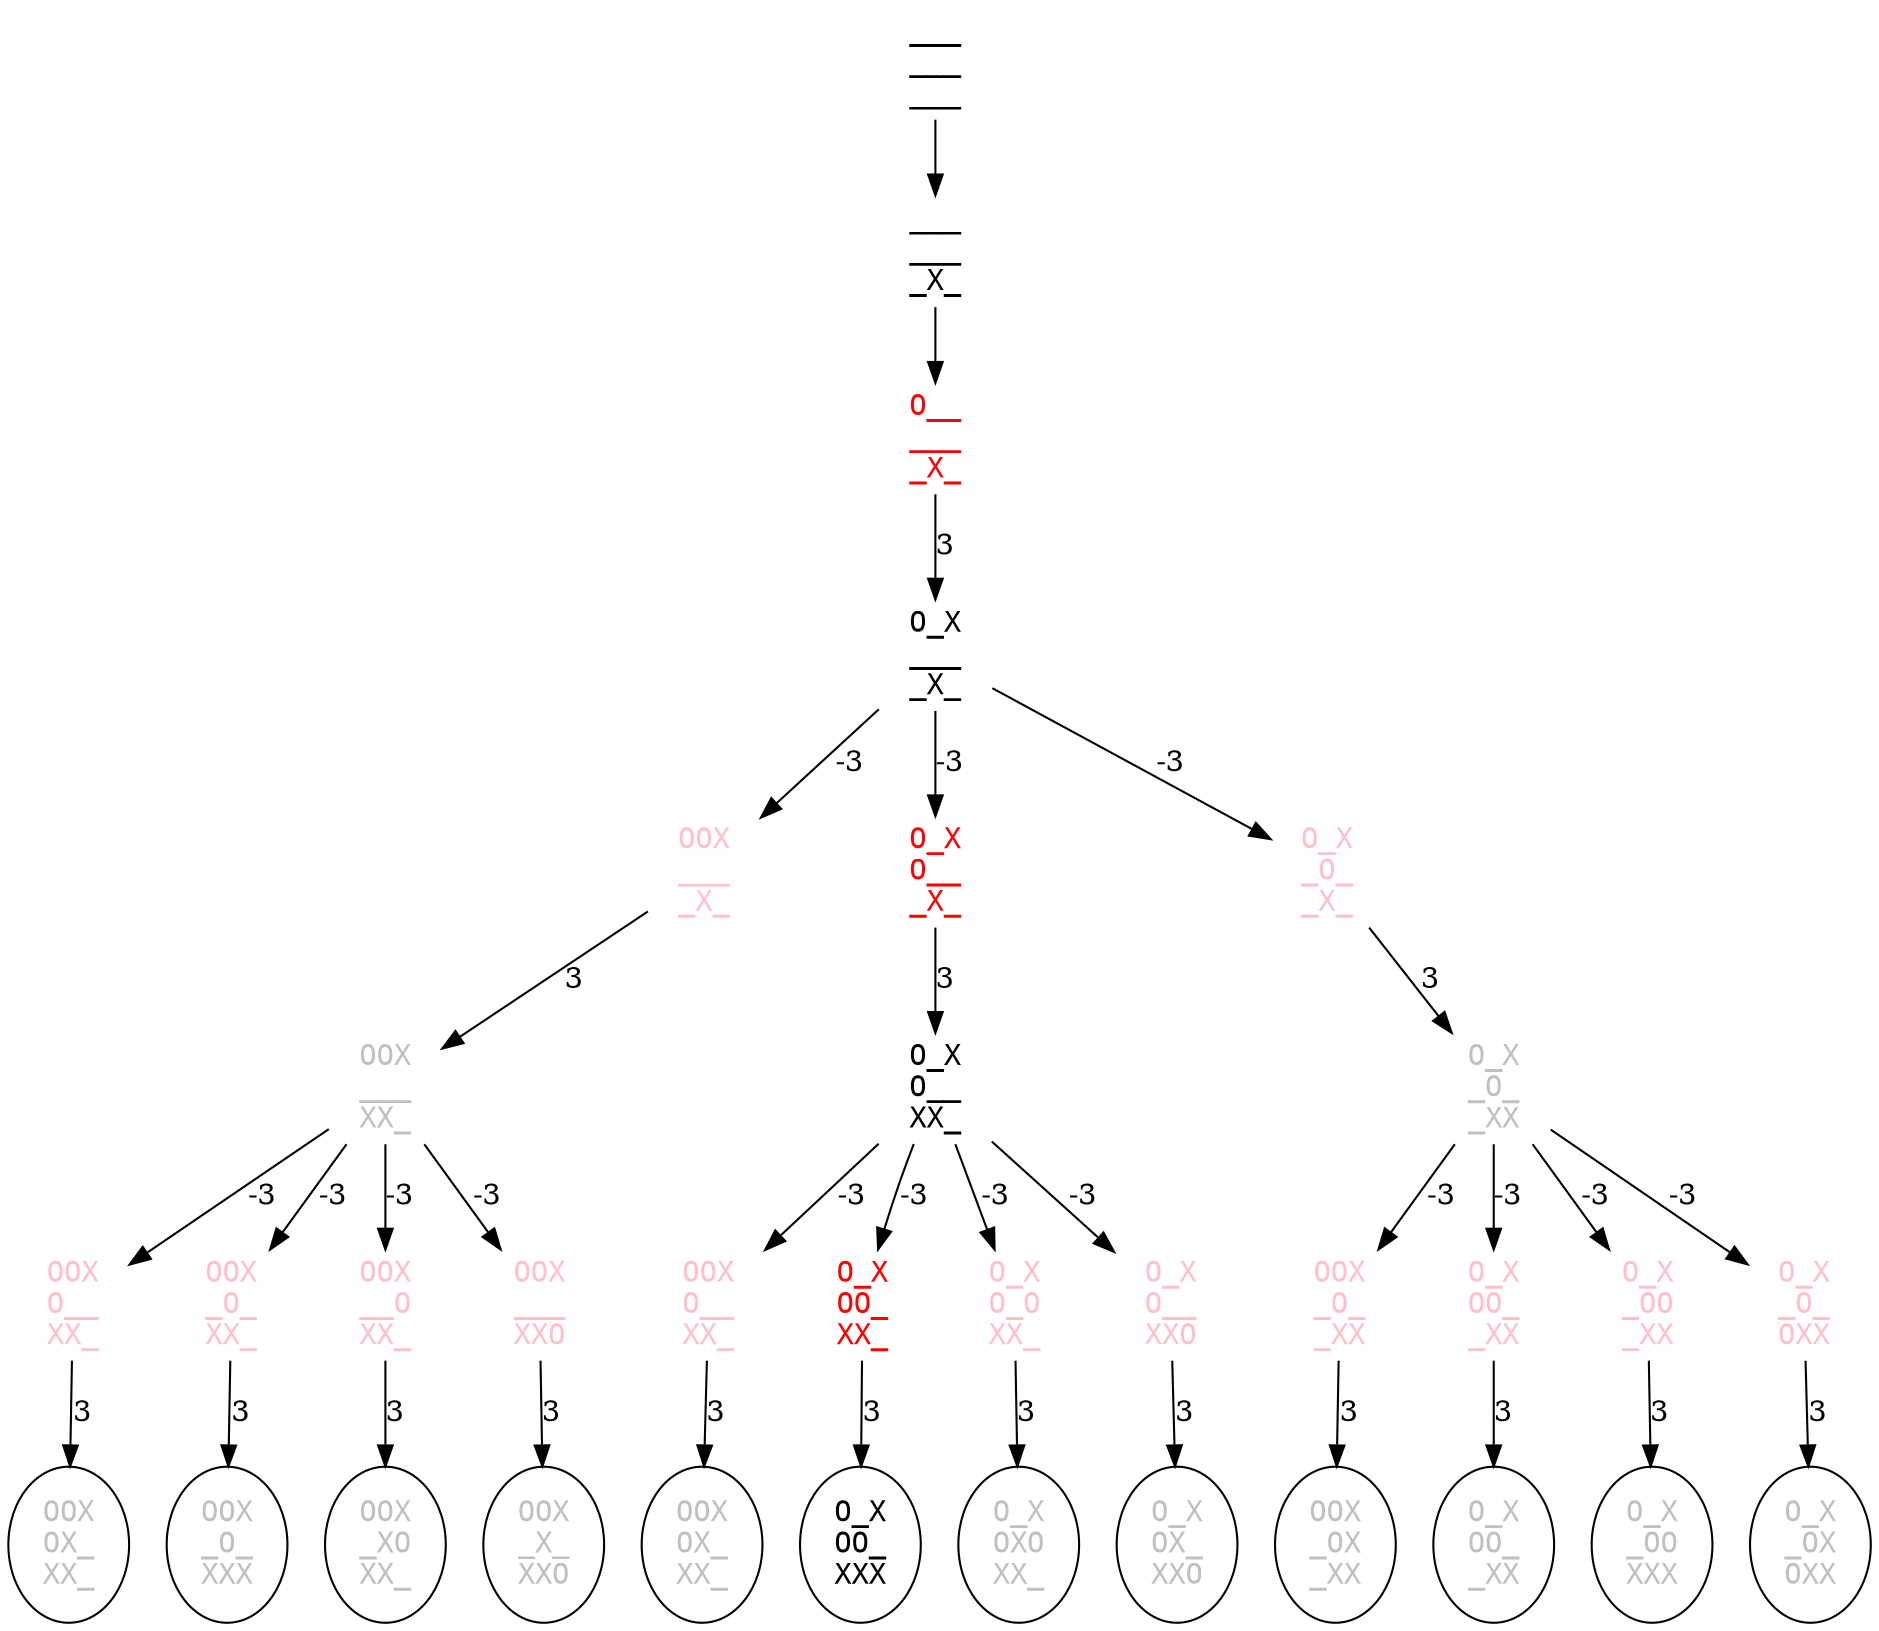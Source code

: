digraph G {
  Empty [fontname="mono" fontcolor="black" shape=none label="___\n___\n___"];
  M7 [fontname="mono" fontcolor="black" shape=none label="___\n___\n_X_"];
  Empty -> M7;
  A70 [fontname="mono" fontcolor="red" shape=none label="O__\n___\n_X_"];
  M7 -> A70;
  M702 [fontname="mono" fontcolor="black" shape=none label="O_X\n___\n_X_"];
  A70 -> M702 [label="3"];
  a7021 [fontname="mono" fontcolor="pink" shape=none label="OOX\n___\n_X_"];
  M702 -> a7021 [label="-3"];
  m70216 [fontname="mono" fontcolor="grey" shape=none label="OOX\n___\nXX_"];
  a7021 -> m70216 [label="3"];
  a702163 [fontname="mono" fontcolor="pink" shape=none label="OOX\nO__\nXX_"];
  m70216 -> a702163 [label="-3"];
  m7021634 [fontname="mono" fontcolor="grey" label="OOX\nOX_\nXX_"];
  a702163 -> m7021634 [label="3"];
  a702164 [fontname="mono" fontcolor="pink" shape=none label="OOX\n_O_\nXX_"];
  m70216 -> a702164 [label="-3"];
  m7021648 [fontname="mono" fontcolor="grey" label="OOX\n_O_\nXXX"];
  a702164 ->m7021648 [label="3"];
  a702165 [fontname="mono" fontcolor="pink" shape=none label="OOX\n__O\nXX_"];
  m70216 -> a702165 [label="-3"];
  m7021654 [fontname="mono" fontcolor="grey" label="OOX\n_XO\nXX_"];
  a702165 -> m7021654 [label="3"];
  a702168 [fontname="mono" fontcolor="pink" shape=none label="OOX\n___\nXXO"];
  m70216 -> a702168 [label="-3"];
  m7021684 [fontname="mono" fontcolor="grey" label="OOX\n_X_\nXXO"];
  a702168 -> m7021684 [label="3"];

  A7023 [fontname="mono" fontcolor="red" shape=none label="O_X\nO__\n_X_"];
  M702 -> A7023 [label="-3"];
  M70236 [fontname="mono" fontcolor="black" shape=none label="O_X\nO__\nXX_"];
  A7023 -> M70236 [label="3"];
  a702361 [fontname="mono" fontcolor="pink" shape=none label="OOX\nO__\nXX_"];
  M70236 -> a702361 [label="-3"];
  m7023614 [fontname="mono" fontcolor="grey" label="OOX\nOX_\nXX_"];
  a702361 -> m7023614 [label="3"];
  A702364 [fontname="mono" fontcolor="red" shape=none label="O_X\nOO_\nXX_"];
  M70236 -> A702364 [label="-3"];
  M7023648 [fontname="mono" fontcolor="black" label="O_X\nOO_\nXXX"];
  A702364 -> M7023648 [label="3"];
  a702365 [fontname="mono" fontcolor="pink" shape=none label="O_X\nO_O\nXX_"];
  M70236 -> a702365 [label="-3"];
  m7023654 [fontname="mono" fontcolor="grey" label="O_X\nOXO\nXX_"];
  a702365 -> m7023654 [label="3"];
  a702368 [fontname="mono" fontcolor="pink" shape=none label="O_X\nO__\nXXO"];
  M70236 -> a702368 [label="-3"];
  m7023684 [fontname="mono" fontcolor="grey" label="O_X\nOX_\nXXO"];
  a702368 -> m7023684 [label="3"];

  a7024 [fontname="mono" fontcolor="pink" shape=none label="O_X\n_O_\n_X_"];
  M702 -> a7024 [label="-3"];
  //m70241 [fontname="mono" fontcolor="grey" shape=none label="OXX\n_O_\n_X_"];
  //a7024 -> m70241 [label="-4"];
  ////a702413 [fontname="mono" fontcolor="pink" shape=none label="OXX\nOO_\n_X_"];
  ////m70241 -> a702413;
  ////a702415 [fontname="mono" fontcolor="pink" shape=none label="OXX\n_OO\n_X_"];
  ////m70241 -> a702415;
  ////a702416 [fontname="mono" fontcolor="pink" shape=none label="OXX\n_O_\nOX_"];
  ////m70241 -> a702416;
  //a702418 [fontname="mono" fontcolor="pink" shape=none label="OXX\n_O_\n_XO"];
  //m70241 -> a702418 [label="4"];
  //m70243 [fontname="mono" fontcolor="grey" shape=none label="O_X\nXO_\n_X_"];
  //a7024 -> m70243 [label="-4"];
  ////a702431 [fontname="mono" fontcolor="pink" shape=none label="OOX\nXO_\n_X_"];
  ////m70243 -> a702431;
  ////a702435 [fontname="mono" fontcolor="pink" shape=none label="O_X\nXOO\n_X_"];
  ////m70243 -> a702435;
  ////a702436 [fontname="mono" fontcolor="pink" shape=none label="O_X\nXO_\nOX_"];
  ////m70243 -> a702436;
  //a702438 [fontname="mono" fontcolor="pink" shape=none label="O_X\nXO_\n_XO"];
  //m70243 -> a702438 [label="4"];
  //m70245 [fontname="mono" fontcolor="grey" shape=none label="O_X\n_OX\n_X_"];
  //a7024 -> m70245 [label="-4"];
  ////a702451 [fontname="mono" fontcolor="pink" shape=none label="OOX\n_OX\n_X_"];
  ////m70245 -> a702451;
  ////a702453 [fontname="mono" fontcolor="pink" shape=none label="O_X\nOOX\n_X_"];
  ////m70245 -> a702453;
  ////a702456 [fontname="mono" fontcolor="pink" shape=none label="O_X\n_OX\nOX_"];
  ////m70245 -> a702456;
  //a702458 [fontname="mono" fontcolor="pink" shape=none label="O_X\n_OX\n_XO"];
  //m70245 -> a702458 [label="4"];
  //m70246 [fontname="mono" fontcolor="grey" shape=none label="O_X\n_O_\nXX_"];
  //a7024 -> m70246 [label="-4"];
  ////a702461 [fontname="mono" fontcolor="pink" shape=none label="OOX\n_O_\nXX_"];
  ////m70246 -> a702461;
  ////a702463 [fontname="mono" fontcolor="pink" shape=none label="O_X\nOO_\nXX_"];
  ////m70246 -> a702463;
  ////a702465 [fontname="mono" fontcolor="pink" shape=none label="O_X\n_OO\nXX_"];
  ////m70246 -> a702465;
  //a702468 [fontname="mono" fontcolor="pink" shape=none label="O_X\n_O_\nXXO"];
  //m70246 -> a702468 [label="4"];
  m70248 [fontname="mono" fontcolor="grey" shape=none label="O_X\n_O_\n_XX"];
  a7024 -> m70248 [label="3"];
  a702481 [fontname="mono" fontcolor="pink" shape=none label="OOX\n_O_\n_XX"];
  m70248 -> a702481 [label="-3"];
  //m7024813 [fontname="mono" fontcolor="grey" shape=none label="OOX\nXO_\n_XX"];
  //a702481 -> m7024813;
  m7024815 [fontname="mono" fontcolor="grey" label="OOX\n_OX\n_XX"];
  a702481 -> m7024815 [label="3"];
  //m7024816 [fontname="mono" fontcolor="grey" shape=none label="OOX\n_O_\nXXX"];
  //a702481 -> m7024816;
  a702483 [fontname="mono" fontcolor="pink" shape=none label="O_X\nOO_\n_XX"];
  m70248 -> a702483 [label="-3"];
  m7024835 [fontname="mono" fontcolor="grey" label="O_X\nOO_\n_XX"];
  a702483 -> m7024835 [label="3"];
  a702485 [fontname="mono" fontcolor="pink" shape=none label="O_X\n_OO\n_XX"];
  m70248 -> a702485 [label="-3"];
  m7024856 [fontname="mono" fontcolor="grey" label="O_X\n_OO\nXXX"];
  a702485 -> m7024856 [label="3"];
  a702486 [fontname="mono" fontcolor="pink" shape=none label="O_X\n_O_\nOXX"];
  m70248 -> a702486 [label="-3"];
  m7024865 [fontname="mono" fontcolor="grey" label="O_X\n_OX\nOXX"];
  a702486 -> m7024865 [label="3"];
}
